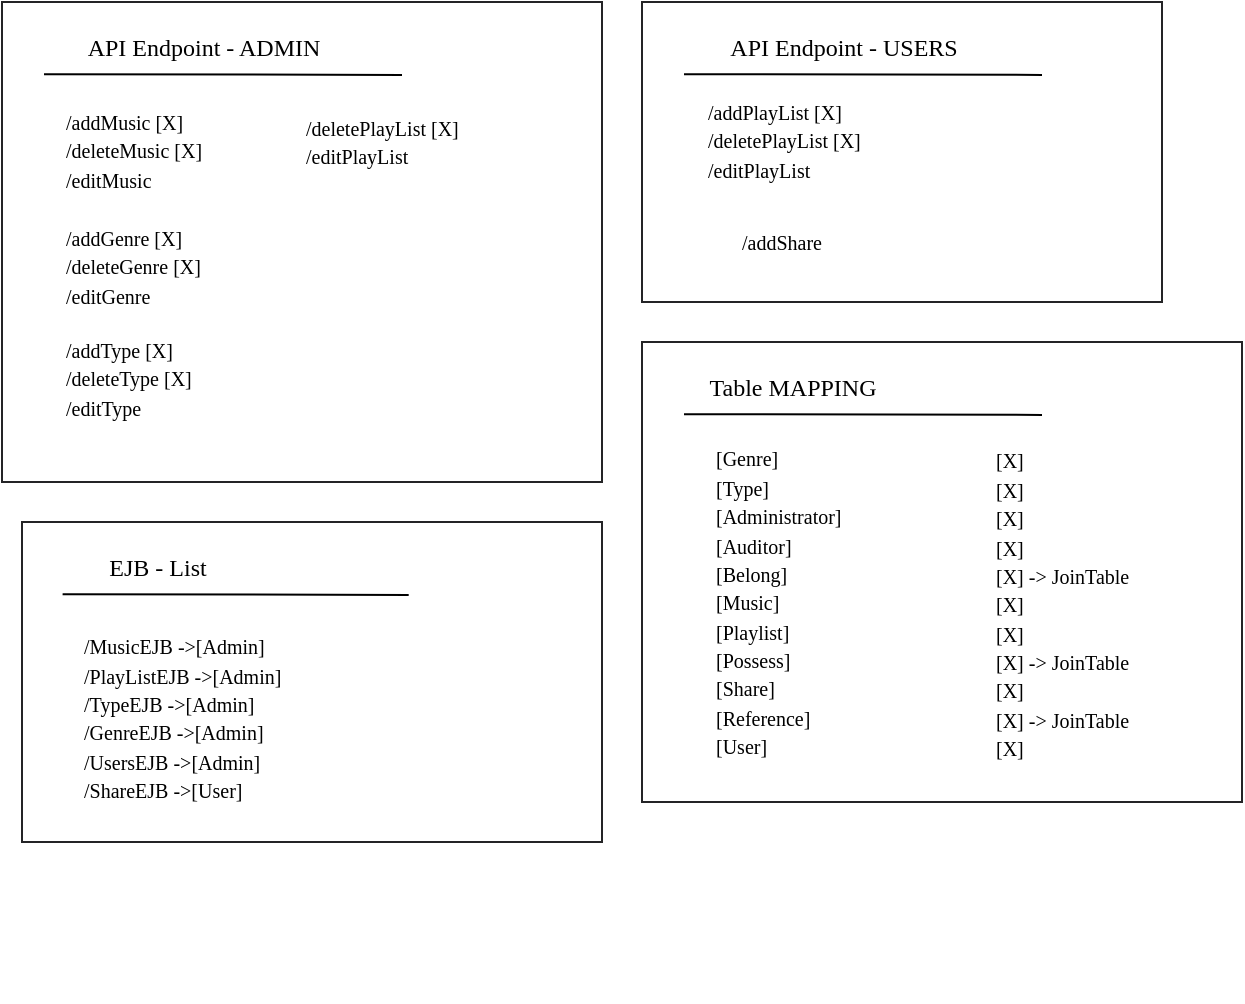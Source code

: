<mxfile version="27.0.9">
  <diagram name="Page-1" id="adGEc_nTsVdC9XLiCqks">
    <mxGraphModel dx="890" dy="701" grid="1" gridSize="10" guides="1" tooltips="1" connect="1" arrows="1" fold="1" page="1" pageScale="1" pageWidth="827" pageHeight="1169" math="0" shadow="0">
      <root>
        <mxCell id="0" />
        <mxCell id="1" parent="0" />
        <mxCell id="QBsLuEhznaoQFIBBGWlC-17" value="" style="group" parent="1" vertex="1" connectable="0">
          <mxGeometry x="250" y="170" width="300" height="240" as="geometry" />
        </mxCell>
        <mxCell id="xaW593ikv_hJflvQ_vIK-4" value="" style="rounded=0;whiteSpace=wrap;html=1;fillColor=light-dark(#FFFFFF,#242426);strokeColor=light-dark(#242426,#242426);movable=1;resizable=1;rotatable=1;deletable=1;editable=1;locked=0;connectable=1;container=0;" parent="QBsLuEhznaoQFIBBGWlC-17" vertex="1">
          <mxGeometry width="300" height="240" as="geometry" />
        </mxCell>
        <mxCell id="xaW593ikv_hJflvQ_vIK-6" value="API Endpoint - ADMIN" style="text;html=1;align=center;verticalAlign=middle;whiteSpace=wrap;rounded=0;fontFamily=Nerd;container=0;fontColor=light-dark(#000000,#B2B0BF);" parent="QBsLuEhznaoQFIBBGWlC-17" vertex="1">
          <mxGeometry x="21" y="9.111" width="160" height="27.333" as="geometry" />
        </mxCell>
        <mxCell id="xaW593ikv_hJflvQ_vIK-19" value="" style="endArrow=none;html=1;rounded=0;fontColor=light-dark(#000000,#B2B0BF);strokeColor=light-dark(#000000,#B2B0BF);" parent="QBsLuEhznaoQFIBBGWlC-17" edge="1">
          <mxGeometry width="50" height="50" relative="1" as="geometry">
            <mxPoint x="21" y="36.08" as="sourcePoint" />
            <mxPoint x="200" y="36.444" as="targetPoint" />
          </mxGeometry>
        </mxCell>
        <mxCell id="xaW593ikv_hJflvQ_vIK-18" value="&lt;div align=&quot;left&quot;&gt;&lt;font style=&quot;font-size: 10px; color: light-dark(rgb(0, 0, 0), rgb(67, 194, 63));&quot;&gt;/addMusic [X]&lt;/font&gt;&lt;font style=&quot;font-size: 10px; color: light-dark(rgb(0, 0, 0), rgb(236, 97, 81));&quot;&gt;&lt;br&gt;&lt;/font&gt;&lt;/div&gt;&lt;div align=&quot;left&quot;&gt;&lt;font style=&quot;font-size: 10px; color: light-dark(rgb(0, 0, 0), rgb(236, 97, 81));&quot;&gt;/deleteMusic [X]&lt;/font&gt;&lt;/div&gt;&lt;div align=&quot;left&quot;&gt;&lt;font style=&quot;font-size: 10px; color: light-dark(rgb(0, 0, 0), rgb(96, 114, 250));&quot;&gt;/editMusic&lt;/font&gt;&lt;/div&gt;" style="text;html=1;align=left;verticalAlign=middle;whiteSpace=wrap;rounded=0;fontFamily=Nerd;container=0;" parent="QBsLuEhznaoQFIBBGWlC-17" vertex="1">
          <mxGeometry x="30" y="36.44" width="108.5" height="74.44" as="geometry" />
        </mxCell>
        <mxCell id="xaW593ikv_hJflvQ_vIK-43" value="&lt;div align=&quot;left&quot;&gt;&lt;font style=&quot;font-size: 10px; color: light-dark(rgb(0, 0, 0), rgb(236, 97, 81));&quot;&gt;/deletePlayList [X]&lt;/font&gt;&lt;/div&gt;&lt;div align=&quot;left&quot;&gt;&lt;font style=&quot;font-size: 10px; color: light-dark(rgb(0, 0, 0), rgb(96, 114, 250));&quot;&gt;/editPlayList&lt;/font&gt;&lt;/div&gt;&lt;div align=&quot;left&quot;&gt;&lt;br&gt;&lt;/div&gt;" style="text;html=1;align=left;verticalAlign=middle;whiteSpace=wrap;rounded=0;fontFamily=Nerd;container=0;" parent="QBsLuEhznaoQFIBBGWlC-17" vertex="1">
          <mxGeometry x="150" y="57.45" width="140" height="40" as="geometry" />
        </mxCell>
        <mxCell id="xaW593ikv_hJflvQ_vIK-34" value="&lt;div align=&quot;left&quot;&gt;&lt;font style=&quot;color: light-dark(rgb(0, 0, 0), rgb(67, 194, 63)); font-size: 10px;&quot;&gt;/addType [X]&lt;/font&gt;&lt;/div&gt;&lt;div align=&quot;left&quot;&gt;&lt;font style=&quot;font-size: 10px; color: light-dark(rgb(0, 0, 0), rgb(236, 97, 81));&quot;&gt;/deleteType [X]&lt;/font&gt;&lt;/div&gt;&lt;div align=&quot;left&quot;&gt;&lt;font style=&quot;font-size: 10px; color: light-dark(rgb(0, 0, 0), rgb(96, 114, 250));&quot;&gt;/editType&lt;/font&gt;&lt;/div&gt;" style="text;html=1;align=left;verticalAlign=middle;whiteSpace=wrap;rounded=0;fontFamily=Nerd;container=0;" parent="QBsLuEhznaoQFIBBGWlC-17" vertex="1">
          <mxGeometry x="30" y="158.21" width="120" height="60" as="geometry" />
        </mxCell>
        <mxCell id="xaW593ikv_hJflvQ_vIK-31" value="&lt;div align=&quot;left&quot;&gt;&lt;font style=&quot;color: light-dark(rgb(0, 0, 0), rgb(67, 194, 63)); font-size: 10px;&quot;&gt;/addGenre [X]&lt;/font&gt;&lt;font style=&quot;font-size: 10px; color: light-dark(rgb(0, 0, 0), rgb(236, 97, 81));&quot;&gt;&lt;br&gt;&lt;/font&gt;&lt;/div&gt;&lt;div align=&quot;left&quot;&gt;&lt;font style=&quot;font-size: 10px; color: light-dark(rgb(0, 0, 0), rgb(236, 97, 81));&quot;&gt;/deleteGenre [X]&lt;/font&gt;&lt;/div&gt;&lt;div align=&quot;left&quot;&gt;&lt;font style=&quot;font-size: 10px; color: light-dark(rgb(0, 0, 0), rgb(96, 114, 250));&quot;&gt;/editGenre&lt;/font&gt;&lt;/div&gt;" style="text;html=1;align=left;verticalAlign=middle;whiteSpace=wrap;rounded=0;fontFamily=Nerd;container=0;" parent="QBsLuEhznaoQFIBBGWlC-17" vertex="1">
          <mxGeometry x="30" y="106.21" width="120" height="52" as="geometry" />
        </mxCell>
        <mxCell id="61xWKuRoAaAwgnql3DkE-5" value="" style="group" parent="1" vertex="1" connectable="0">
          <mxGeometry x="570" y="170" width="260" height="150" as="geometry" />
        </mxCell>
        <mxCell id="QBsLuEhznaoQFIBBGWlC-1" value="" style="rounded=0;whiteSpace=wrap;html=1;fillColor=light-dark(#FFFFFF,#242426);strokeColor=light-dark(#242426,#242426);movable=1;resizable=1;rotatable=1;deletable=1;editable=1;locked=0;connectable=1;container=0;" parent="61xWKuRoAaAwgnql3DkE-5" vertex="1">
          <mxGeometry width="260" height="150" as="geometry" />
        </mxCell>
        <mxCell id="QBsLuEhznaoQFIBBGWlC-4" value="API Endpoint - USERS" style="text;html=1;align=center;verticalAlign=middle;whiteSpace=wrap;rounded=0;fontFamily=Nerd;container=0;fontColor=light-dark(#000000,#B2B0BF);" parent="61xWKuRoAaAwgnql3DkE-5" vertex="1">
          <mxGeometry x="21" y="9.111" width="160" height="27.333" as="geometry" />
        </mxCell>
        <mxCell id="QBsLuEhznaoQFIBBGWlC-5" value="" style="endArrow=none;html=1;rounded=0;fontColor=light-dark(#000000,#B2B0BF);strokeColor=light-dark(#000000,#B2B0BF);" parent="61xWKuRoAaAwgnql3DkE-5" edge="1">
          <mxGeometry width="50" height="50" relative="1" as="geometry">
            <mxPoint x="21" y="36.08" as="sourcePoint" />
            <mxPoint x="200" y="36.444" as="targetPoint" />
          </mxGeometry>
        </mxCell>
        <mxCell id="QBsLuEhznaoQFIBBGWlC-15" value="&lt;div align=&quot;left&quot;&gt;&lt;font style=&quot;font-size: 10px; color: light-dark(rgb(0, 0, 0), rgb(67, 194, 63));&quot;&gt;/addPlayList [X]&lt;/font&gt;&lt;/div&gt;&lt;div align=&quot;left&quot;&gt;&lt;font style=&quot;font-size: 10px; color: light-dark(rgb(0, 0, 0), rgb(236, 97, 81));&quot;&gt;/deletePlayList [X]&lt;/font&gt;&lt;/div&gt;&lt;div align=&quot;left&quot;&gt;&lt;font style=&quot;font-size: 10px; color: light-dark(rgb(0, 0, 0), rgb(96, 114, 250));&quot;&gt;/editPlayList&lt;/font&gt;&lt;/div&gt;" style="text;html=1;align=left;verticalAlign=middle;whiteSpace=wrap;rounded=0;fontFamily=Nerd;container=0;" parent="61xWKuRoAaAwgnql3DkE-5" vertex="1">
          <mxGeometry x="31" y="36.44" width="140" height="64.44" as="geometry" />
        </mxCell>
        <mxCell id="61xWKuRoAaAwgnql3DkE-3" value="&lt;font style=&quot;font-size: 10px; color: light-dark(rgb(0, 0, 0), rgb(67, 194, 63));&quot;&gt;/addShare&lt;/font&gt;" style="text;html=1;align=center;verticalAlign=middle;whiteSpace=wrap;rounded=0;fontFamily=Nerd;container=0;" parent="61xWKuRoAaAwgnql3DkE-5" vertex="1">
          <mxGeometry x="10" y="106.326" width="120" height="27.333" as="geometry" />
        </mxCell>
        <mxCell id="ejLephuHNBTfkFpX3HiP-1" value="" style="group" parent="1" vertex="1" connectable="0">
          <mxGeometry x="260" y="430" width="290" height="240" as="geometry" />
        </mxCell>
        <mxCell id="ejLephuHNBTfkFpX3HiP-2" value="" style="rounded=0;whiteSpace=wrap;html=1;fillColor=light-dark(#FFFFFF,#242426);strokeColor=light-dark(#242426,#242426);movable=1;resizable=1;rotatable=1;deletable=1;editable=1;locked=0;connectable=1;container=0;" parent="ejLephuHNBTfkFpX3HiP-1" vertex="1">
          <mxGeometry width="290" height="160" as="geometry" />
        </mxCell>
        <mxCell id="ejLephuHNBTfkFpX3HiP-4" value="&lt;div align=&quot;left&quot;&gt;&lt;font style=&quot;font-size: 10px; color: light-dark(rgb(0, 0, 0), rgb(96, 114, 250));&quot;&gt;/MusicEJB&lt;/font&gt;&lt;font style=&quot;font-size: 10px; color: light-dark(rgb(0, 0, 0), rgb(96, 114, 250));&quot;&gt; -&amp;gt;[Admin]&lt;/font&gt;&lt;/div&gt;&lt;div align=&quot;left&quot;&gt;&lt;font style=&quot;font-size: 10px; color: light-dark(rgb(0, 0, 0), rgb(96, 114, 250));&quot;&gt;/PlayListEJB -&amp;gt;[Admin]&lt;/font&gt;&lt;/div&gt;&lt;div align=&quot;left&quot;&gt;&lt;font style=&quot;font-size: 10px; color: light-dark(rgb(0, 0, 0), rgb(96, 114, 250));&quot;&gt;/TypeEJB -&amp;gt;[Admin]&lt;/font&gt;&lt;/div&gt;&lt;div align=&quot;left&quot;&gt;&lt;font style=&quot;font-size: 10px; color: light-dark(rgb(0, 0, 0), rgb(96, 114, 250));&quot;&gt;/GenreEJB -&amp;gt;[Admin]&lt;/font&gt;&lt;/div&gt;&lt;div&gt;&lt;div align=&quot;left&quot;&gt;&lt;font style=&quot;font-size: 10px; color: light-dark(rgb(0, 0, 0), rgb(96, 114, 250));&quot;&gt;/UsersEJB -&amp;gt;[Admin]&lt;/font&gt;&lt;/div&gt;&lt;/div&gt;&lt;div&gt;&lt;div align=&quot;left&quot;&gt;&lt;font style=&quot;font-size: 10px; color: light-dark(rgb(0, 0, 0), rgb(96, 114, 250));&quot;&gt;/ShareEJB -&amp;gt;[User]&lt;/font&gt;&lt;/div&gt;&lt;br&gt;&lt;/div&gt;" style="text;html=1;align=left;verticalAlign=middle;whiteSpace=wrap;rounded=0;fontFamily=Nerd;container=0;" parent="ejLephuHNBTfkFpX3HiP-1" vertex="1">
          <mxGeometry x="29" y="60" width="141" height="90" as="geometry" />
        </mxCell>
        <mxCell id="ejLephuHNBTfkFpX3HiP-5" value="EJB - List" style="text;html=1;align=center;verticalAlign=middle;whiteSpace=wrap;rounded=0;fontFamily=Nerd;container=0;fontColor=light-dark(#000000,#B2B0BF);" parent="ejLephuHNBTfkFpX3HiP-1" vertex="1">
          <mxGeometry x="20.3" y="9.11" width="95.7" height="27.33" as="geometry" />
        </mxCell>
        <mxCell id="ejLephuHNBTfkFpX3HiP-6" value="" style="endArrow=none;html=1;rounded=0;fontColor=light-dark(#000000,#B2B0BF);strokeColor=light-dark(#000000,#B2B0BF);" parent="ejLephuHNBTfkFpX3HiP-1" edge="1">
          <mxGeometry width="50" height="50" relative="1" as="geometry">
            <mxPoint x="20.3" y="36.08" as="sourcePoint" />
            <mxPoint x="193.333" y="36.444" as="targetPoint" />
          </mxGeometry>
        </mxCell>
        <mxCell id="ejLephuHNBTfkFpX3HiP-16" value="" style="group" parent="1" vertex="1" connectable="0">
          <mxGeometry x="570" y="340" width="300" height="231" as="geometry" />
        </mxCell>
        <mxCell id="61xWKuRoAaAwgnql3DkE-7" value="" style="rounded=0;whiteSpace=wrap;html=1;fillColor=light-dark(#FFFFFF,#242426);strokeColor=light-dark(#242426,#242426);movable=1;resizable=1;rotatable=1;deletable=1;editable=1;locked=0;connectable=1;container=0;" parent="ejLephuHNBTfkFpX3HiP-16" vertex="1">
          <mxGeometry width="300" height="230" as="geometry" />
        </mxCell>
        <mxCell id="61xWKuRoAaAwgnql3DkE-9" value="Table MAPPING" style="text;html=1;align=center;verticalAlign=middle;whiteSpace=wrap;rounded=0;fontFamily=Nerd;container=0;fontColor=light-dark(#000000,#B2B0BF);" parent="ejLephuHNBTfkFpX3HiP-16" vertex="1">
          <mxGeometry x="21" y="9.11" width="109" height="27.33" as="geometry" />
        </mxCell>
        <mxCell id="61xWKuRoAaAwgnql3DkE-10" value="" style="endArrow=none;html=1;rounded=0;fontColor=light-dark(#000000,#B2B0BF);strokeColor=light-dark(#000000,#B2B0BF);" parent="ejLephuHNBTfkFpX3HiP-16" edge="1">
          <mxGeometry width="50" height="50" relative="1" as="geometry">
            <mxPoint x="21" y="36.08" as="sourcePoint" />
            <mxPoint x="200" y="36.444" as="targetPoint" />
          </mxGeometry>
        </mxCell>
        <mxCell id="61xWKuRoAaAwgnql3DkE-12" value="&lt;div align=&quot;left&quot;&gt;&lt;font style=&quot;font-size: 10px; color: light-dark(rgb(0, 0, 0), rgb(67, 194, 63));&quot;&gt;[Genre]&lt;/font&gt;&lt;/div&gt;&lt;div align=&quot;left&quot;&gt;&lt;font style=&quot;font-size: 10px; color: light-dark(rgb(0, 0, 0), rgb(67, 194, 63));&quot;&gt;[Type]&lt;/font&gt;&lt;/div&gt;&lt;div align=&quot;left&quot;&gt;&lt;font style=&quot;font-size: 10px; color: light-dark(rgb(0, 0, 0), rgb(67, 194, 63));&quot;&gt;[Administrator]&lt;/font&gt;&lt;/div&gt;&lt;div align=&quot;left&quot;&gt;&lt;font style=&quot;font-size: 10px; color: light-dark(rgb(0, 0, 0), rgb(67, 194, 63));&quot;&gt;[Auditor]&lt;/font&gt;&lt;/div&gt;&lt;div align=&quot;left&quot;&gt;&lt;font style=&quot;font-size: 10px; color: light-dark(rgb(0, 0, 0), rgb(67, 194, 63));&quot;&gt;[Belong]&lt;/font&gt;&lt;/div&gt;&lt;div align=&quot;left&quot;&gt;&lt;font style=&quot;font-size: 10px; color: light-dark(rgb(0, 0, 0), rgb(67, 194, 63));&quot;&gt;[Music]&lt;/font&gt;&lt;/div&gt;&lt;div align=&quot;left&quot;&gt;&lt;font style=&quot;font-size: 10px; color: light-dark(rgb(0, 0, 0), rgb(67, 194, 63));&quot;&gt;[Playlist]&lt;/font&gt;&lt;/div&gt;&lt;div align=&quot;left&quot;&gt;&lt;font style=&quot;font-size: 10px; color: light-dark(rgb(0, 0, 0), rgb(67, 194, 63));&quot;&gt;[Possess]&lt;/font&gt;&lt;/div&gt;&lt;div align=&quot;left&quot;&gt;&lt;font style=&quot;font-size: 10px; color: light-dark(rgb(0, 0, 0), rgb(67, 194, 63));&quot;&gt;[Share]&lt;/font&gt;&lt;/div&gt;&lt;div align=&quot;left&quot;&gt;&lt;font style=&quot;font-size: 10px; color: light-dark(rgb(0, 0, 0), rgb(67, 194, 63));&quot;&gt;[Reference]&lt;/font&gt;&lt;/div&gt;&lt;div align=&quot;left&quot;&gt;&lt;font style=&quot;font-size: 10px; color: light-dark(rgb(0, 0, 0), rgb(67, 194, 63));&quot;&gt;[User]&lt;/font&gt;&lt;/div&gt;" style="text;html=1;align=left;verticalAlign=middle;whiteSpace=wrap;rounded=0;fontFamily=Nerd;container=0;" parent="ejLephuHNBTfkFpX3HiP-16" vertex="1">
          <mxGeometry x="35" y="30" width="140" height="200" as="geometry" />
        </mxCell>
        <mxCell id="ioom79bH-5KT2z_fwhST-1" value="&lt;div align=&quot;left&quot;&gt;&lt;font style=&quot;font-size: 10px; color: light-dark(rgb(0, 0, 0), rgb(237, 106, 94));&quot;&gt;[X]&lt;/font&gt;&lt;/div&gt;&lt;div align=&quot;left&quot;&gt;&lt;font style=&quot;font-size: 10px; color: light-dark(rgb(0, 0, 0), rgb(237, 106, 94));&quot;&gt;[X]&lt;/font&gt;&lt;/div&gt;&lt;div align=&quot;left&quot;&gt;&lt;font style=&quot;font-size: 10px; color: light-dark(rgb(0, 0, 0), rgb(237, 106, 94));&quot;&gt;[X]&lt;/font&gt;&lt;/div&gt;&lt;div align=&quot;left&quot;&gt;&lt;font style=&quot;font-size: 10px; color: light-dark(rgb(0, 0, 0), rgb(237, 106, 94));&quot;&gt;[X]&lt;/font&gt;&lt;/div&gt;&lt;div align=&quot;left&quot;&gt;&lt;font style=&quot;font-size: 10px; color: light-dark(rgb(0, 0, 0), rgb(237, 106, 94));&quot;&gt;[X] &lt;/font&gt;&lt;font style=&quot;font-size: 10px; color: light-dark(rgb(0, 0, 0), rgb(237, 106, 94));&quot;&gt;-&amp;gt; JoinTable &lt;/font&gt;&lt;br&gt;&lt;/div&gt;&lt;div align=&quot;left&quot;&gt;&lt;font style=&quot;font-size: 10px; color: light-dark(rgb(0, 0, 0), rgb(237, 106, 94));&quot;&gt;[X]&lt;/font&gt;&lt;/div&gt;&lt;div align=&quot;left&quot;&gt;&lt;font style=&quot;font-size: 10px; color: light-dark(rgb(0, 0, 0), rgb(237, 106, 94));&quot;&gt;[X]&lt;/font&gt;&lt;/div&gt;&lt;div align=&quot;left&quot;&gt;&lt;font style=&quot;font-size: 10px; color: light-dark(rgb(0, 0, 0), rgb(237, 106, 94));&quot;&gt;[X] &lt;/font&gt;&lt;font style=&quot;font-size: 10px; color: light-dark(rgb(0, 0, 0), rgb(237, 106, 94));&quot;&gt;-&amp;gt; JoinTable &lt;/font&gt;&lt;/div&gt;&lt;div align=&quot;left&quot;&gt;&lt;font style=&quot;font-size: 10px; color: light-dark(rgb(0, 0, 0), rgb(237, 106, 94));&quot;&gt;[X]&lt;/font&gt;&lt;/div&gt;&lt;div align=&quot;left&quot;&gt;&lt;font style=&quot;font-size: 10px; color: light-dark(rgb(0, 0, 0), rgb(237, 106, 94));&quot;&gt;[X] -&amp;gt; JoinTable &lt;br&gt;&lt;/font&gt;&lt;/div&gt;&lt;div align=&quot;left&quot;&gt;&lt;font style=&quot;font-size: 10px; color: light-dark(rgb(0, 0, 0), rgb(237, 106, 94));&quot;&gt;[X]&lt;/font&gt;&lt;/div&gt;" style="text;html=1;align=left;verticalAlign=middle;whiteSpace=wrap;rounded=0;fontFamily=Nerd;container=0;" parent="ejLephuHNBTfkFpX3HiP-16" vertex="1">
          <mxGeometry x="175" y="31" width="105" height="200" as="geometry" />
        </mxCell>
      </root>
    </mxGraphModel>
  </diagram>
</mxfile>
